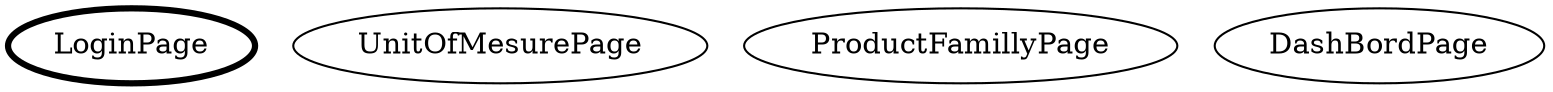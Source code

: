 digraph Navigation {
"LoginPage" [penwidth=3]
"UnitOfMesurePage"
"ProductFamillyPage"
"DashBordPage"
}

